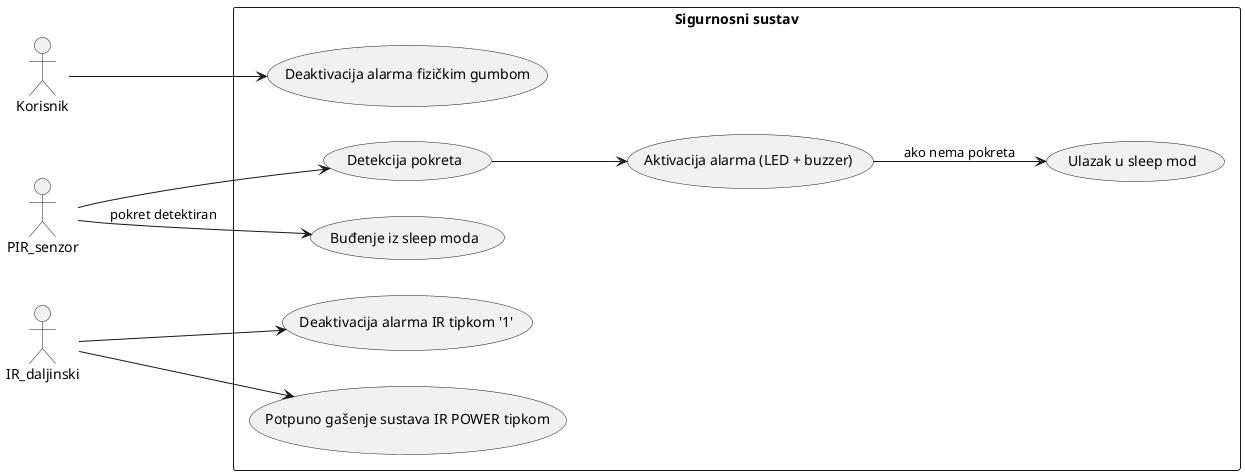 @startuml
left to right direction

actor Korisnik
actor PIR_senzor
actor IR_daljinski

rectangle "Sigurnosni sustav" {
  usecase "Detekcija pokreta" as UC1
  usecase "Aktivacija alarma (LED + buzzer)" as UC2
  usecase "Deaktivacija alarma fizičkim gumbom" as UC3
  usecase "Deaktivacija alarma IR tipkom '1'" as UC4
  usecase "Ulazak u sleep mod" as UC5
  usecase "Buđenje iz sleep moda" as UC6
  usecase "Potpuno gašenje sustava IR POWER tipkom" as UC7
}

PIR_senzor --> UC1
UC1 --> UC2

Korisnik --> UC3
IR_daljinski --> UC4

UC2 --> UC5 : ako nema pokreta

PIR_senzor --> UC6 : pokret detektiran

IR_daljinski --> UC7

@enduml
